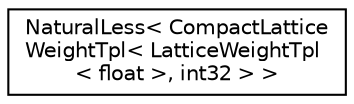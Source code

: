 digraph "Graphical Class Hierarchy"
{
  edge [fontname="Helvetica",fontsize="10",labelfontname="Helvetica",labelfontsize="10"];
  node [fontname="Helvetica",fontsize="10",shape=record];
  rankdir="LR";
  Node0 [label="NaturalLess\< CompactLattice\lWeightTpl\< LatticeWeightTpl\l\< float \>, int32 \> \>",height=0.2,width=0.4,color="black", fillcolor="white", style="filled",URL="$classfst_1_1NaturalLess_3_01CompactLatticeWeightTpl_3_01LatticeWeightTpl_3_01float_01_4_00_01int32_01_4_01_4.html"];
}
